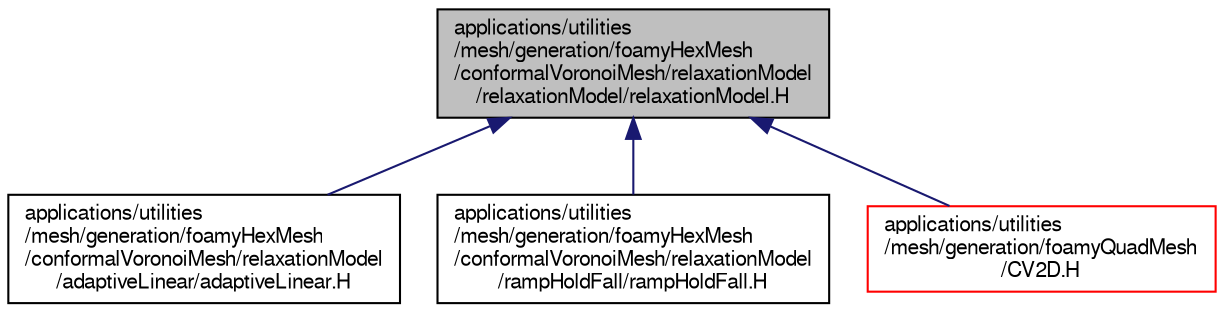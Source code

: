 digraph "applications/utilities/mesh/generation/foamyHexMesh/conformalVoronoiMesh/relaxationModel/relaxationModel/relaxationModel.H"
{
  bgcolor="transparent";
  edge [fontname="FreeSans",fontsize="10",labelfontname="FreeSans",labelfontsize="10"];
  node [fontname="FreeSans",fontsize="10",shape=record];
  Node154 [label="applications/utilities\l/mesh/generation/foamyHexMesh\l/conformalVoronoiMesh/relaxationModel\l/relaxationModel/relaxationModel.H",height=0.2,width=0.4,color="black", fillcolor="grey75", style="filled", fontcolor="black"];
  Node154 -> Node155 [dir="back",color="midnightblue",fontsize="10",style="solid",fontname="FreeSans"];
  Node155 [label="applications/utilities\l/mesh/generation/foamyHexMesh\l/conformalVoronoiMesh/relaxationModel\l/adaptiveLinear/adaptiveLinear.H",height=0.2,width=0.4,color="black",URL="$a18389.html"];
  Node154 -> Node156 [dir="back",color="midnightblue",fontsize="10",style="solid",fontname="FreeSans"];
  Node156 [label="applications/utilities\l/mesh/generation/foamyHexMesh\l/conformalVoronoiMesh/relaxationModel\l/rampHoldFall/rampHoldFall.H",height=0.2,width=0.4,color="black",URL="$a18395.html"];
  Node154 -> Node157 [dir="back",color="midnightblue",fontsize="10",style="solid",fontname="FreeSans"];
  Node157 [label="applications/utilities\l/mesh/generation/foamyQuadMesh\l/CV2D.H",height=0.2,width=0.4,color="red",URL="$a18461.html"];
}
